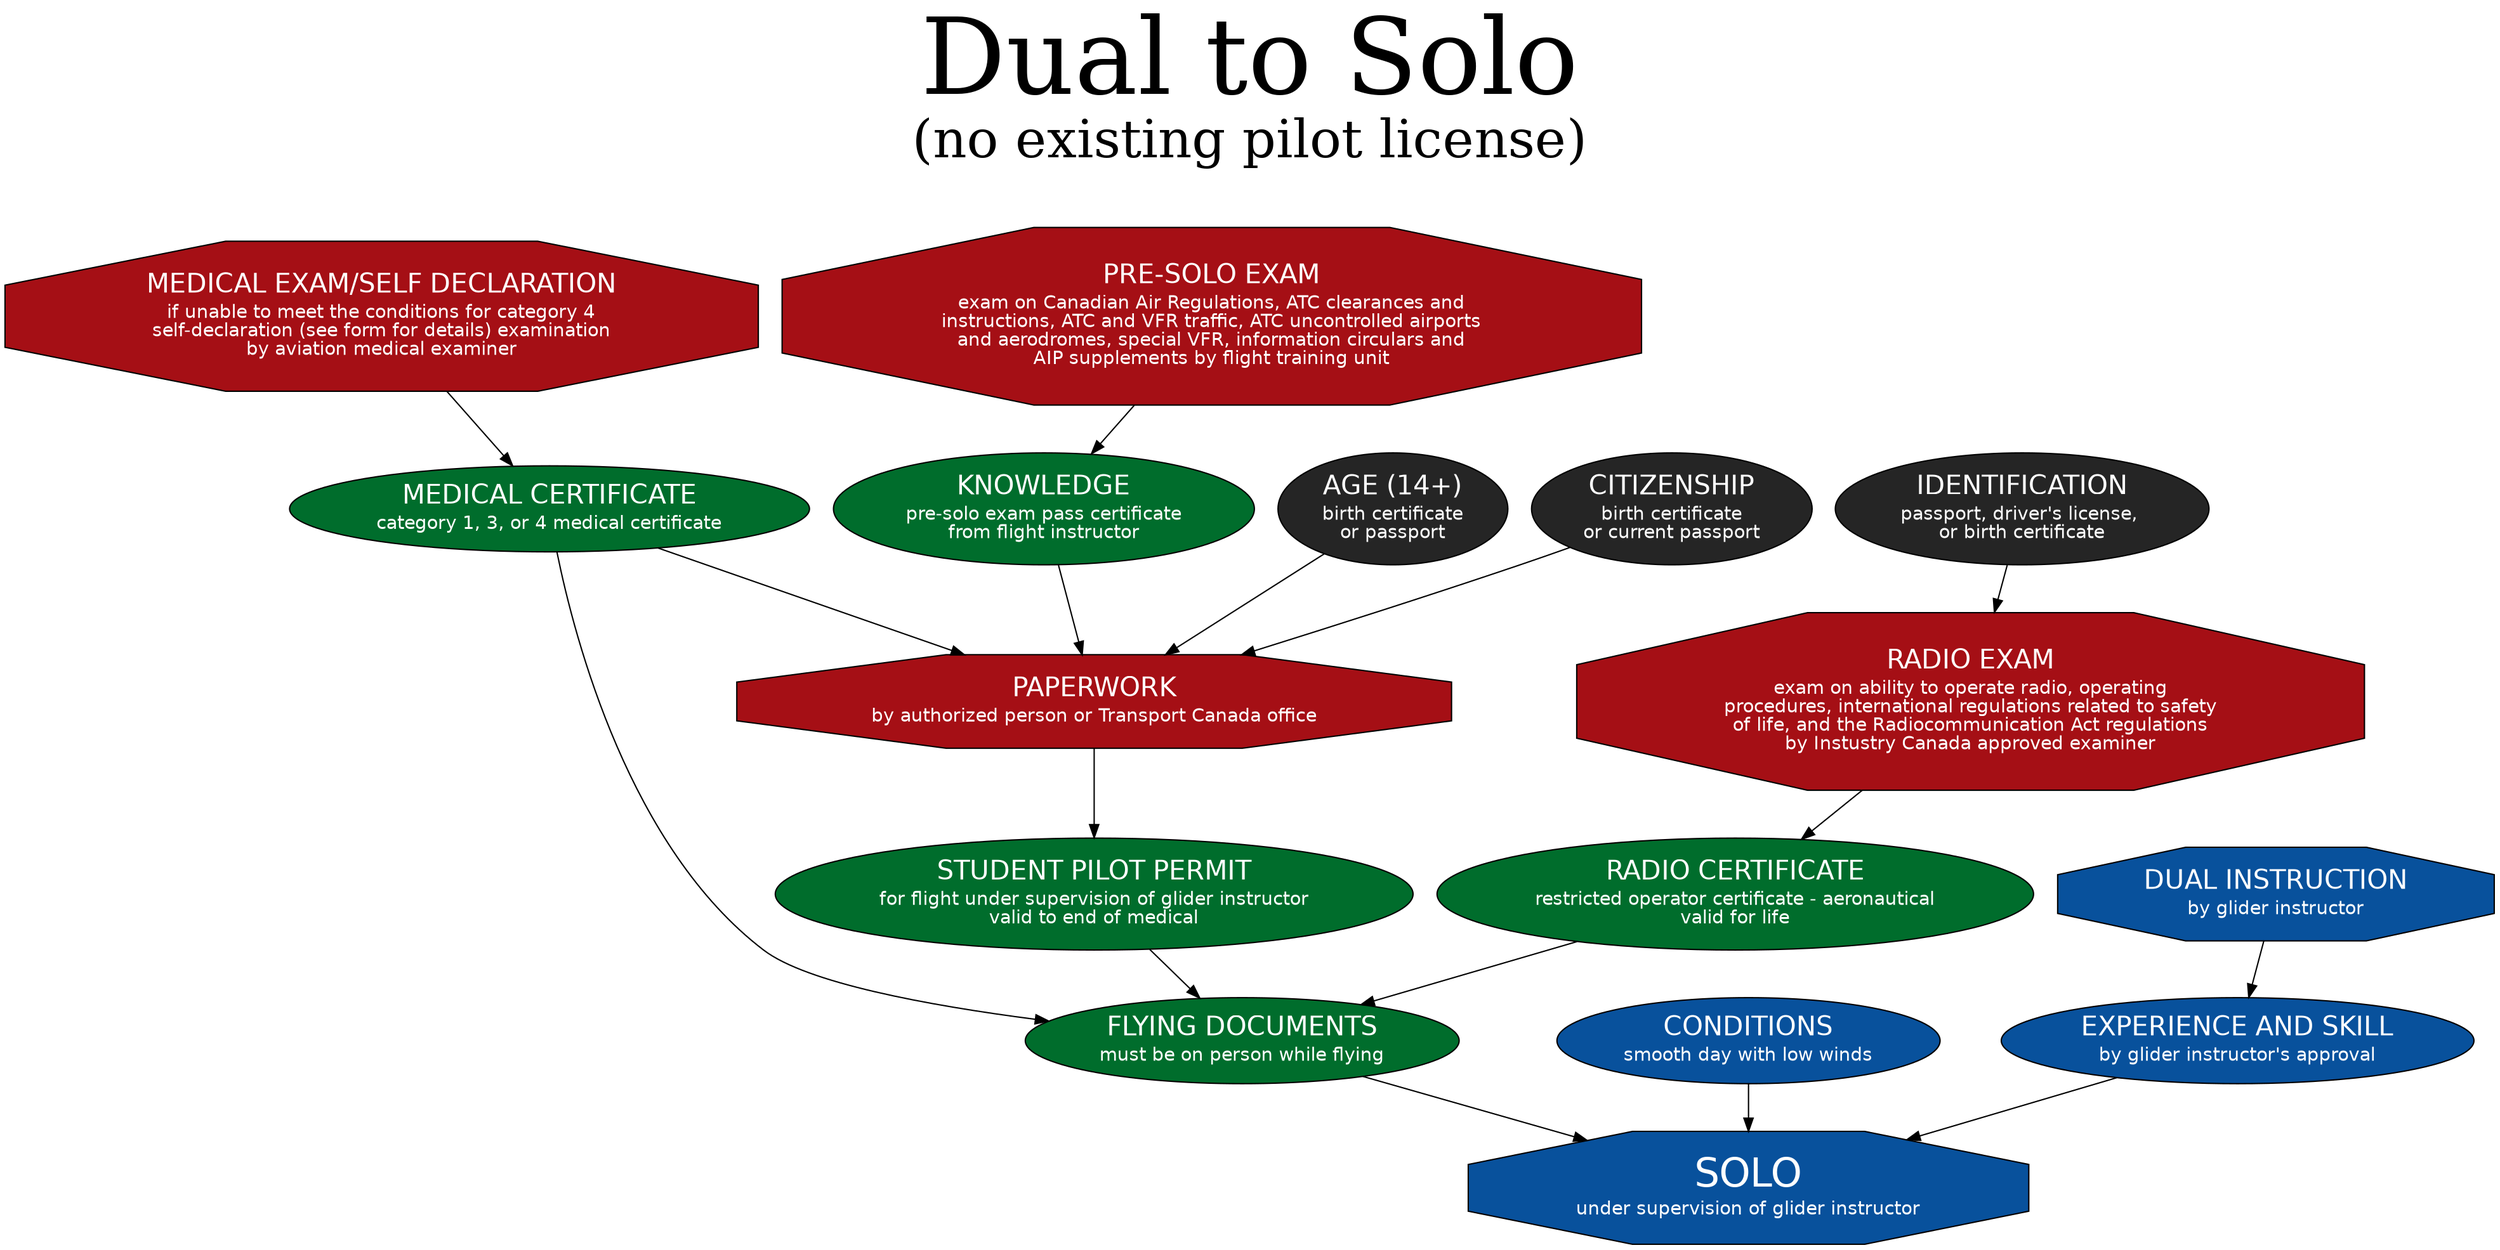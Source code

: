 digraph solo {
  label = <<FONT POINT-SIZE="80">Dual to Solo<BR/></FONT><FONT POINT-SIZE="40">(no existing pilot license)<BR/><BR/></FONT>>
  labelloc = t

  medicalcheck [label=<<FONT POINT-SIZE="20">MEDICAL EXAM/SELF DECLARATION<BR/></FONT><FONT POINT-SIZE="4"><BR/></FONT>if unable to meet the conditions for category 4<BR/>self-declaration (see form for details) examination<BR/>by aviation medical examiner>; fontname="Helvetica"; shape="octagon"; style="filled"; fontcolor="white"; fillcolor="/reds9/8"]
  presoloexam [label=<<FONT POINT-SIZE="20">PRE-SOLO EXAM<BR/></FONT><FONT POINT-SIZE="4"><BR/></FONT>exam on Canadian Air Regulations, ATC clearances and<BR/>instructions, ATC and VFR traffic, ATC uncontrolled airports<BR/>and aerodromes, special VFR, information circulars and<BR/>AIP supplements by flight training unit>; fontname="Helvetica"; shape="octagon"; style="filled"; fontcolor="white"; fillcolor="/reds9/8"]

  medical [label=<<FONT POINT-SIZE="20">MEDICAL CERTIFICATE<BR/></FONT><FONT POINT-SIZE="4"><BR/></FONT>category 1, 3, or 4 medical certificate>; fontname="Helvetica"; style="filled"; fontcolor="white"; fillcolor="/greens9/8"]
  knowledge [label=<<FONT POINT-SIZE="20">KNOWLEDGE<BR/></FONT><FONT POINT-SIZE="4"><BR/></FONT>pre-solo exam pass certificate<BR/>from flight instructor>; fontname="Helvetica"; style="filled"; fontcolor="white"; fillcolor="/greens9/8"]
  age [label=<<FONT POINT-SIZE="20">AGE (14+)<BR/></FONT><FONT POINT-SIZE="4"><BR/></FONT>birth certificate<BR/>or passport>; fontname="Helvetica"; style="filled"; fontcolor="white"; fillcolor="/greys9/8"]
  citizenship [label=<<FONT POINT-SIZE="20">CITIZENSHIP<BR/></FONT><FONT POINT-SIZE="4"><BR/></FONT>birth certificate<BR/>or current passport>; fontname="Helvetica"; style="filled"; fontcolor="white"; fillcolor="/greys9/8"]
  identification [label=<<FONT POINT-SIZE="20">IDENTIFICATION<BR/></FONT><FONT POINT-SIZE="4"><BR/></FONT>passport, driver's license, <BR/>or birth certificate>; fontname="Helvetica"; style="filled"; fontcolor="white"; fillcolor="/greys9/8"]

  paperwork [label=<<FONT POINT-SIZE="20">PAPERWORK<BR/></FONT><FONT POINT-SIZE="4"><BR/></FONT>by authorized person or Transport Canada office>; fontname="Helvetica"; shape="octagon"; style="filled"; fontcolor="white"; fillcolor="/reds9/8"]
  radioexam [label=<<FONT POINT-SIZE="20">RADIO EXAM<BR/></FONT><FONT POINT-SIZE="4"><BR/></FONT>exam on ability to operate radio, operating<BR/>procedures, international regulations related to safety<BR/>of life, and the Radiocommunication Act regulations<BR/>by Instustry Canada approved examiner>; fontname="Helvetica"; shape="octagon"; style="filled"; fontcolor="white"; fillcolor="/reds9/8"]

  spp [label=<<FONT POINT-SIZE="20">STUDENT PILOT PERMIT<BR/></FONT><FONT POINT-SIZE="4"><BR/></FONT>for flight under supervision of glider instructor<BR/>valid to end of medical>; fontname="Helvetica"; style="filled"; fontcolor="white"; fillcolor="/greens9/8"]
  radio [label=<<FONT POINT-SIZE="20">RADIO CERTIFICATE<BR/></FONT><FONT POINT-SIZE="4"><BR/></FONT>restricted operator certificate - aeronautical<BR/>valid for life>; fontname="Helvetica"; style="filled"; fontcolor="white"; fillcolor="/greens9/8"]
  dual [label=<<FONT POINT-SIZE="20">DUAL INSTRUCTION<BR/></FONT><FONT POINT-SIZE="4"><BR/></FONT>by glider instructor>; fontname="Helvetica"; shape="octagon"; style="filled"; fontcolor="white"; fillcolor="/blues9/8"]

  documents [label=<<FONT POINT-SIZE="20">FLYING DOCUMENTS<BR/></FONT><FONT POINT-SIZE="4"><BR/></FONT>must be on person while flying>; fontname="Helvetica"; style="filled"; fontcolor="white"; fillcolor="/greens9/8"]
  conditions [label=<<FONT POINT-SIZE="20">CONDITIONS<BR/></FONT><FONT POINT-SIZE="4"><BR/></FONT>smooth day with low winds>; fontname="Helvetica"; style="filled"; fontcolor="white"; fillcolor="/blues9/8"]
  experience [label=<<FONT POINT-SIZE="20">EXPERIENCE AND SKILL<BR/></FONT><FONT POINT-SIZE="4"><BR/></FONT>by glider instructor's approval>; fontname="Helvetica"; style="filled"; fontcolor="white"; fillcolor="/blues9/8"]

  solo [label=<<FONT POINT-SIZE="30">SOLO<BR/></FONT><FONT POINT-SIZE="4"><BR/></FONT>under supervision of glider instructor>; fontname="Helvetica"; shape="octagon"; style="filled"; fontcolor="white"; fillcolor="/blues9/8"]

  presoloexam -> knowledge
  medicalcheck -> medical

  age -> paperwork
  medical -> paperwork
  knowledge -> paperwork
  citizenship -> paperwork
  paperwork -> spp

  identification -> radioexam
  radioexam -> radio

  medical -> documents
  spp -> documents
  radio -> documents

  dual -> experience

  conditions -> solo
  experience -> solo
  documents -> solo
}
